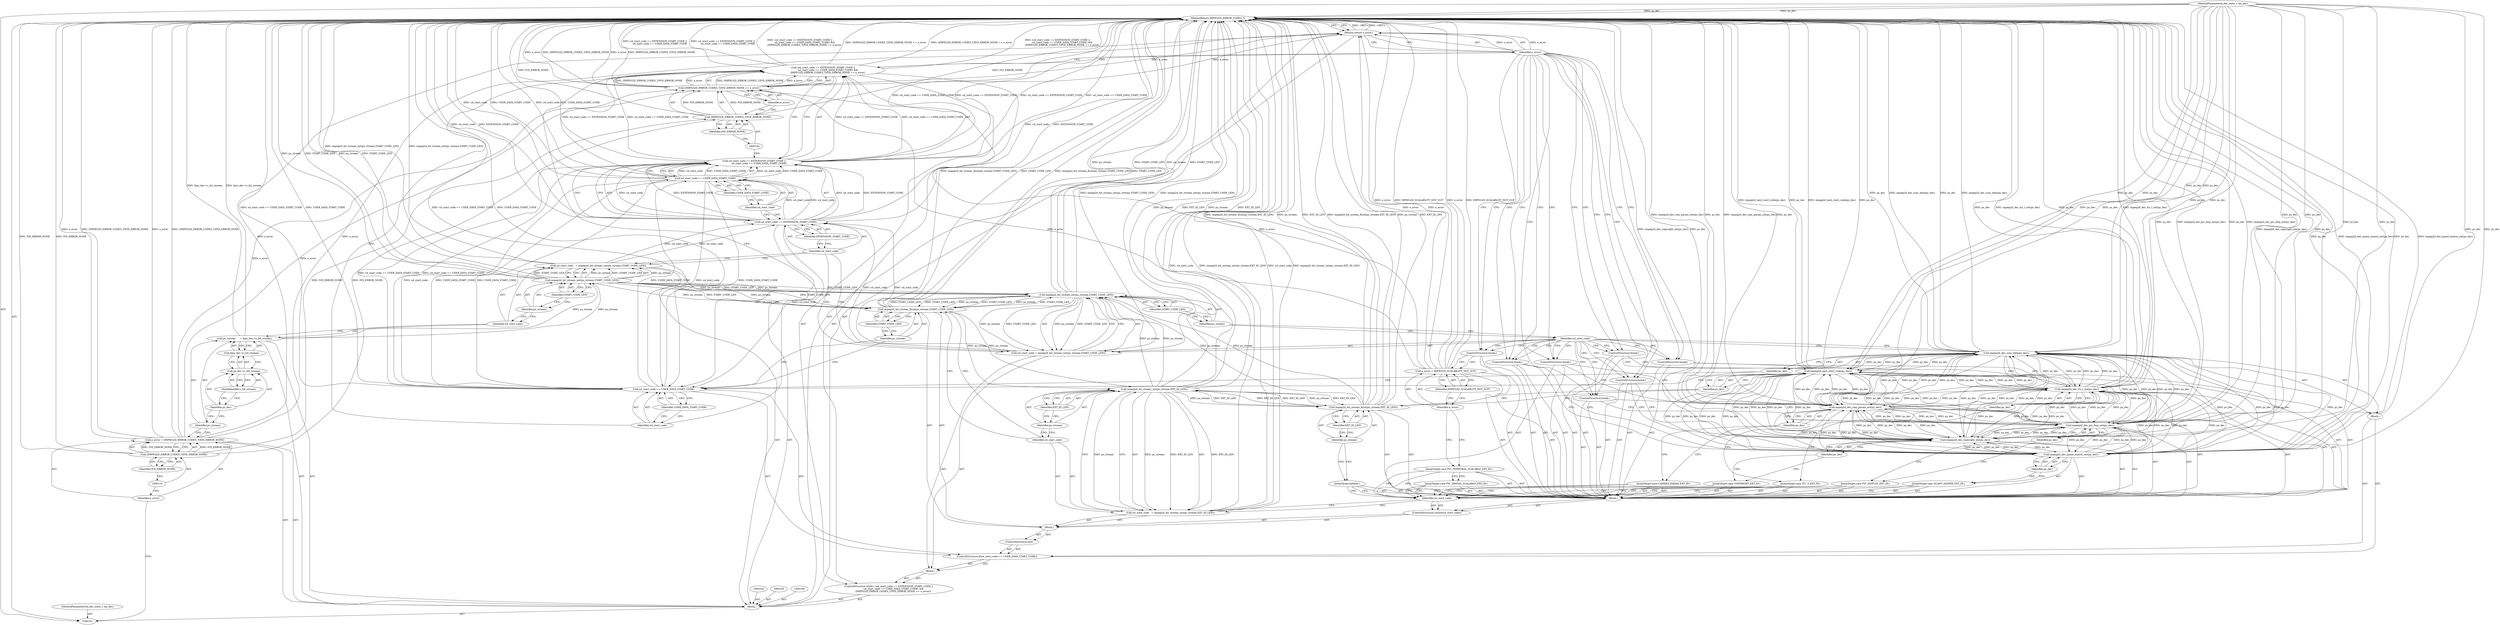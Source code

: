 digraph "1_Android_ffab15eb80630dc799eb410855c93525b75233c3_2" {
"1000198" [label="(MethodReturn,IMPEG2D_ERROR_CODES_T)"];
"1000102" [label="(MethodParameterIn,dec_state_t *ps_dec)"];
"1000278" [label="(MethodParameterOut,dec_state_t *ps_dec)"];
"1000120" [label="(Call,impeg2d_bit_stream_nxt(ps_stream,START_CODE_LEN))"];
"1000121" [label="(Identifier,ps_stream)"];
"1000118" [label="(Call,u4_start_code   = impeg2d_bit_stream_nxt(ps_stream,START_CODE_LEN))"];
"1000119" [label="(Identifier,u4_start_code)"];
"1000122" [label="(Identifier,START_CODE_LEN)"];
"1000124" [label="(Call,(u4_start_code == EXTENSION_START_CODE ||\n             u4_start_code == USER_DATA_START_CODE) &&\n            (IMPEG2D_ERROR_CODES_T)IVD_ERROR_NONE == e_error)"];
"1000125" [label="(Call,u4_start_code == EXTENSION_START_CODE ||\n             u4_start_code == USER_DATA_START_CODE)"];
"1000126" [label="(Call,u4_start_code == EXTENSION_START_CODE)"];
"1000127" [label="(Identifier,u4_start_code)"];
"1000128" [label="(Identifier,EXTENSION_START_CODE)"];
"1000123" [label="(ControlStructure,while ( (u4_start_code == EXTENSION_START_CODE ||\n             u4_start_code == USER_DATA_START_CODE) &&\n            (IMPEG2D_ERROR_CODES_T)IVD_ERROR_NONE == e_error))"];
"1000129" [label="(Call,u4_start_code == USER_DATA_START_CODE)"];
"1000130" [label="(Identifier,u4_start_code)"];
"1000131" [label="(Identifier,USER_DATA_START_CODE)"];
"1000132" [label="(Call,(IMPEG2D_ERROR_CODES_T)IVD_ERROR_NONE == e_error)"];
"1000133" [label="(Call,(IMPEG2D_ERROR_CODES_T)IVD_ERROR_NONE)"];
"1000135" [label="(Identifier,IVD_ERROR_NONE)"];
"1000136" [label="(Identifier,e_error)"];
"1000137" [label="(Block,)"];
"1000139" [label="(Call,u4_start_code == USER_DATA_START_CODE)"];
"1000140" [label="(Identifier,u4_start_code)"];
"1000141" [label="(Identifier,USER_DATA_START_CODE)"];
"1000138" [label="(ControlStructure,if(u4_start_code == USER_DATA_START_CODE))"];
"1000142" [label="(Block,)"];
"1000143" [label="(Call,impeg2d_dec_user_data(ps_dec))"];
"1000144" [label="(Identifier,ps_dec)"];
"1000103" [label="(Block,)"];
"1000145" [label="(ControlStructure,else)"];
"1000146" [label="(Block,)"];
"1000147" [label="(Call,impeg2d_bit_stream_flush(ps_stream,START_CODE_LEN))"];
"1000148" [label="(Identifier,ps_stream)"];
"1000149" [label="(Identifier,START_CODE_LEN)"];
"1000150" [label="(Call,u4_start_code   = impeg2d_bit_stream_nxt(ps_stream,EXT_ID_LEN))"];
"1000151" [label="(Identifier,u4_start_code)"];
"1000152" [label="(Call,impeg2d_bit_stream_nxt(ps_stream,EXT_ID_LEN))"];
"1000153" [label="(Identifier,ps_stream)"];
"1000154" [label="(Identifier,EXT_ID_LEN)"];
"1000155" [label="(ControlStructure,switch(u4_start_code))"];
"1000156" [label="(Identifier,u4_start_code)"];
"1000157" [label="(Block,)"];
"1000158" [label="(JumpTarget,case QUANT_MATRIX_EXT_ID:)"];
"1000159" [label="(Call,impeg2d_dec_quant_matrix_ext(ps_dec))"];
"1000160" [label="(Identifier,ps_dec)"];
"1000161" [label="(ControlStructure,break;)"];
"1000162" [label="(JumpTarget,case COPYRIGHT_EXT_ID:)"];
"1000163" [label="(Call,impeg2d_dec_copyright_ext(ps_dec))"];
"1000164" [label="(Identifier,ps_dec)"];
"1000165" [label="(ControlStructure,break;)"];
"1000166" [label="(JumpTarget,case PIC_DISPLAY_EXT_ID:)"];
"1000167" [label="(Call,impeg2d_dec_pic_disp_ext(ps_dec))"];
"1000168" [label="(Identifier,ps_dec)"];
"1000169" [label="(ControlStructure,break;)"];
"1000170" [label="(JumpTarget,case CAMERA_PARAM_EXT_ID:)"];
"1000171" [label="(Call,impeg2d_dec_cam_param_ext(ps_dec))"];
"1000172" [label="(Identifier,ps_dec)"];
"1000173" [label="(ControlStructure,break;)"];
"1000174" [label="(JumpTarget,case ITU_T_EXT_ID:)"];
"1000175" [label="(Call,impeg2d_dec_itu_t_ext(ps_dec))"];
"1000176" [label="(Identifier,ps_dec)"];
"1000177" [label="(ControlStructure,break;)"];
"1000178" [label="(JumpTarget,case PIC_SPATIAL_SCALABLE_EXT_ID:)"];
"1000179" [label="(JumpTarget,case PIC_TEMPORAL_SCALABLE_EXT_ID:)"];
"1000180" [label="(Call,e_error = IMPEG2D_SCALABLITY_NOT_SUP)"];
"1000181" [label="(Identifier,e_error)"];
"1000182" [label="(Identifier,IMPEG2D_SCALABLITY_NOT_SUP)"];
"1000183" [label="(ControlStructure,break;)"];
"1000184" [label="(JumpTarget,default:)"];
"1000185" [label="(Call,impeg2d_bit_stream_flush(ps_stream,EXT_ID_LEN))"];
"1000186" [label="(Identifier,ps_stream)"];
"1000187" [label="(Identifier,EXT_ID_LEN)"];
"1000188" [label="(Call,impeg2d_next_start_code(ps_dec))"];
"1000189" [label="(Identifier,ps_dec)"];
"1000190" [label="(ControlStructure,break;)"];
"1000193" [label="(Call,impeg2d_bit_stream_nxt(ps_stream,START_CODE_LEN))"];
"1000194" [label="(Identifier,ps_stream)"];
"1000195" [label="(Identifier,START_CODE_LEN)"];
"1000191" [label="(Call,u4_start_code = impeg2d_bit_stream_nxt(ps_stream,START_CODE_LEN))"];
"1000192" [label="(Identifier,u4_start_code)"];
"1000196" [label="(Return,return e_error;)"];
"1000197" [label="(Identifier,e_error)"];
"1000109" [label="(Call,(IMPEG2D_ERROR_CODES_T)IVD_ERROR_NONE)"];
"1000111" [label="(Identifier,IVD_ERROR_NONE)"];
"1000107" [label="(Call,e_error = (IMPEG2D_ERROR_CODES_T)IVD_ERROR_NONE)"];
"1000108" [label="(Identifier,e_error)"];
"1000114" [label="(Call,&ps_dec->s_bit_stream)"];
"1000115" [label="(Call,ps_dec->s_bit_stream)"];
"1000116" [label="(Identifier,ps_dec)"];
"1000117" [label="(FieldIdentifier,s_bit_stream)"];
"1000112" [label="(Call,ps_stream      = &ps_dec->s_bit_stream)"];
"1000113" [label="(Identifier,ps_stream)"];
"1000198" -> "1000101"  [label="AST: "];
"1000198" -> "1000196"  [label="CFG: "];
"1000196" -> "1000198"  [label="DDG: <RET>"];
"1000107" -> "1000198"  [label="DDG: e_error"];
"1000107" -> "1000198"  [label="DDG: (IMPEG2D_ERROR_CODES_T)IVD_ERROR_NONE"];
"1000185" -> "1000198"  [label="DDG: impeg2d_bit_stream_flush(ps_stream,EXT_ID_LEN)"];
"1000185" -> "1000198"  [label="DDG: ps_stream"];
"1000185" -> "1000198"  [label="DDG: EXT_ID_LEN"];
"1000180" -> "1000198"  [label="DDG: e_error"];
"1000180" -> "1000198"  [label="DDG: IMPEG2D_SCALABLITY_NOT_SUP"];
"1000152" -> "1000198"  [label="DDG: EXT_ID_LEN"];
"1000152" -> "1000198"  [label="DDG: ps_stream"];
"1000126" -> "1000198"  [label="DDG: EXTENSION_START_CODE"];
"1000126" -> "1000198"  [label="DDG: u4_start_code"];
"1000163" -> "1000198"  [label="DDG: impeg2d_dec_copyright_ext(ps_dec)"];
"1000163" -> "1000198"  [label="DDG: ps_dec"];
"1000188" -> "1000198"  [label="DDG: impeg2d_next_start_code(ps_dec)"];
"1000188" -> "1000198"  [label="DDG: ps_dec"];
"1000159" -> "1000198"  [label="DDG: impeg2d_dec_quant_matrix_ext(ps_dec)"];
"1000159" -> "1000198"  [label="DDG: ps_dec"];
"1000167" -> "1000198"  [label="DDG: ps_dec"];
"1000167" -> "1000198"  [label="DDG: impeg2d_dec_pic_disp_ext(ps_dec)"];
"1000129" -> "1000198"  [label="DDG: u4_start_code"];
"1000129" -> "1000198"  [label="DDG: USER_DATA_START_CODE"];
"1000125" -> "1000198"  [label="DDG: u4_start_code == EXTENSION_START_CODE"];
"1000125" -> "1000198"  [label="DDG: u4_start_code == USER_DATA_START_CODE"];
"1000171" -> "1000198"  [label="DDG: ps_dec"];
"1000171" -> "1000198"  [label="DDG: impeg2d_dec_cam_param_ext(ps_dec)"];
"1000124" -> "1000198"  [label="DDG: u4_start_code == EXTENSION_START_CODE ||\n             u4_start_code == USER_DATA_START_CODE"];
"1000124" -> "1000198"  [label="DDG: (IMPEG2D_ERROR_CODES_T)IVD_ERROR_NONE == e_error"];
"1000124" -> "1000198"  [label="DDG: (u4_start_code == EXTENSION_START_CODE ||\n             u4_start_code == USER_DATA_START_CODE) &&\n            (IMPEG2D_ERROR_CODES_T)IVD_ERROR_NONE == e_error"];
"1000193" -> "1000198"  [label="DDG: ps_stream"];
"1000193" -> "1000198"  [label="DDG: START_CODE_LEN"];
"1000150" -> "1000198"  [label="DDG: u4_start_code"];
"1000150" -> "1000198"  [label="DDG: impeg2d_bit_stream_nxt(ps_stream,EXT_ID_LEN)"];
"1000112" -> "1000198"  [label="DDG: &ps_dec->s_bit_stream"];
"1000139" -> "1000198"  [label="DDG: USER_DATA_START_CODE"];
"1000139" -> "1000198"  [label="DDG: u4_start_code == USER_DATA_START_CODE"];
"1000143" -> "1000198"  [label="DDG: ps_dec"];
"1000143" -> "1000198"  [label="DDG: impeg2d_dec_user_data(ps_dec)"];
"1000120" -> "1000198"  [label="DDG: ps_stream"];
"1000120" -> "1000198"  [label="DDG: START_CODE_LEN"];
"1000147" -> "1000198"  [label="DDG: START_CODE_LEN"];
"1000147" -> "1000198"  [label="DDG: impeg2d_bit_stream_flush(ps_stream,START_CODE_LEN)"];
"1000175" -> "1000198"  [label="DDG: ps_dec"];
"1000175" -> "1000198"  [label="DDG: impeg2d_dec_itu_t_ext(ps_dec)"];
"1000132" -> "1000198"  [label="DDG: (IMPEG2D_ERROR_CODES_T)IVD_ERROR_NONE"];
"1000132" -> "1000198"  [label="DDG: e_error"];
"1000102" -> "1000198"  [label="DDG: ps_dec"];
"1000133" -> "1000198"  [label="DDG: IVD_ERROR_NONE"];
"1000191" -> "1000198"  [label="DDG: impeg2d_bit_stream_nxt(ps_stream,START_CODE_LEN)"];
"1000118" -> "1000198"  [label="DDG: impeg2d_bit_stream_nxt(ps_stream,START_CODE_LEN)"];
"1000109" -> "1000198"  [label="DDG: IVD_ERROR_NONE"];
"1000102" -> "1000101"  [label="AST: "];
"1000102" -> "1000198"  [label="DDG: ps_dec"];
"1000102" -> "1000143"  [label="DDG: ps_dec"];
"1000102" -> "1000159"  [label="DDG: ps_dec"];
"1000102" -> "1000163"  [label="DDG: ps_dec"];
"1000102" -> "1000167"  [label="DDG: ps_dec"];
"1000102" -> "1000171"  [label="DDG: ps_dec"];
"1000102" -> "1000175"  [label="DDG: ps_dec"];
"1000102" -> "1000188"  [label="DDG: ps_dec"];
"1000278" -> "1000101"  [label="AST: "];
"1000120" -> "1000118"  [label="AST: "];
"1000120" -> "1000122"  [label="CFG: "];
"1000121" -> "1000120"  [label="AST: "];
"1000122" -> "1000120"  [label="AST: "];
"1000118" -> "1000120"  [label="CFG: "];
"1000120" -> "1000198"  [label="DDG: ps_stream"];
"1000120" -> "1000198"  [label="DDG: START_CODE_LEN"];
"1000120" -> "1000118"  [label="DDG: ps_stream"];
"1000120" -> "1000118"  [label="DDG: START_CODE_LEN"];
"1000112" -> "1000120"  [label="DDG: ps_stream"];
"1000120" -> "1000147"  [label="DDG: ps_stream"];
"1000120" -> "1000147"  [label="DDG: START_CODE_LEN"];
"1000120" -> "1000193"  [label="DDG: ps_stream"];
"1000120" -> "1000193"  [label="DDG: START_CODE_LEN"];
"1000121" -> "1000120"  [label="AST: "];
"1000121" -> "1000119"  [label="CFG: "];
"1000122" -> "1000121"  [label="CFG: "];
"1000118" -> "1000103"  [label="AST: "];
"1000118" -> "1000120"  [label="CFG: "];
"1000119" -> "1000118"  [label="AST: "];
"1000120" -> "1000118"  [label="AST: "];
"1000127" -> "1000118"  [label="CFG: "];
"1000118" -> "1000198"  [label="DDG: impeg2d_bit_stream_nxt(ps_stream,START_CODE_LEN)"];
"1000120" -> "1000118"  [label="DDG: ps_stream"];
"1000120" -> "1000118"  [label="DDG: START_CODE_LEN"];
"1000118" -> "1000126"  [label="DDG: u4_start_code"];
"1000119" -> "1000118"  [label="AST: "];
"1000119" -> "1000112"  [label="CFG: "];
"1000121" -> "1000119"  [label="CFG: "];
"1000122" -> "1000120"  [label="AST: "];
"1000122" -> "1000121"  [label="CFG: "];
"1000120" -> "1000122"  [label="CFG: "];
"1000124" -> "1000123"  [label="AST: "];
"1000124" -> "1000125"  [label="CFG: "];
"1000124" -> "1000132"  [label="CFG: "];
"1000125" -> "1000124"  [label="AST: "];
"1000132" -> "1000124"  [label="AST: "];
"1000140" -> "1000124"  [label="CFG: "];
"1000197" -> "1000124"  [label="CFG: "];
"1000124" -> "1000198"  [label="DDG: u4_start_code == EXTENSION_START_CODE ||\n             u4_start_code == USER_DATA_START_CODE"];
"1000124" -> "1000198"  [label="DDG: (IMPEG2D_ERROR_CODES_T)IVD_ERROR_NONE == e_error"];
"1000124" -> "1000198"  [label="DDG: (u4_start_code == EXTENSION_START_CODE ||\n             u4_start_code == USER_DATA_START_CODE) &&\n            (IMPEG2D_ERROR_CODES_T)IVD_ERROR_NONE == e_error"];
"1000125" -> "1000124"  [label="DDG: u4_start_code == EXTENSION_START_CODE"];
"1000125" -> "1000124"  [label="DDG: u4_start_code == USER_DATA_START_CODE"];
"1000132" -> "1000124"  [label="DDG: (IMPEG2D_ERROR_CODES_T)IVD_ERROR_NONE"];
"1000132" -> "1000124"  [label="DDG: e_error"];
"1000125" -> "1000124"  [label="AST: "];
"1000125" -> "1000126"  [label="CFG: "];
"1000125" -> "1000129"  [label="CFG: "];
"1000126" -> "1000125"  [label="AST: "];
"1000129" -> "1000125"  [label="AST: "];
"1000134" -> "1000125"  [label="CFG: "];
"1000124" -> "1000125"  [label="CFG: "];
"1000125" -> "1000198"  [label="DDG: u4_start_code == EXTENSION_START_CODE"];
"1000125" -> "1000198"  [label="DDG: u4_start_code == USER_DATA_START_CODE"];
"1000125" -> "1000124"  [label="DDG: u4_start_code == EXTENSION_START_CODE"];
"1000125" -> "1000124"  [label="DDG: u4_start_code == USER_DATA_START_CODE"];
"1000126" -> "1000125"  [label="DDG: u4_start_code"];
"1000126" -> "1000125"  [label="DDG: EXTENSION_START_CODE"];
"1000139" -> "1000125"  [label="DDG: u4_start_code == USER_DATA_START_CODE"];
"1000129" -> "1000125"  [label="DDG: u4_start_code"];
"1000129" -> "1000125"  [label="DDG: USER_DATA_START_CODE"];
"1000126" -> "1000125"  [label="AST: "];
"1000126" -> "1000128"  [label="CFG: "];
"1000127" -> "1000126"  [label="AST: "];
"1000128" -> "1000126"  [label="AST: "];
"1000130" -> "1000126"  [label="CFG: "];
"1000125" -> "1000126"  [label="CFG: "];
"1000126" -> "1000198"  [label="DDG: EXTENSION_START_CODE"];
"1000126" -> "1000198"  [label="DDG: u4_start_code"];
"1000126" -> "1000125"  [label="DDG: u4_start_code"];
"1000126" -> "1000125"  [label="DDG: EXTENSION_START_CODE"];
"1000118" -> "1000126"  [label="DDG: u4_start_code"];
"1000191" -> "1000126"  [label="DDG: u4_start_code"];
"1000126" -> "1000129"  [label="DDG: u4_start_code"];
"1000126" -> "1000139"  [label="DDG: u4_start_code"];
"1000127" -> "1000126"  [label="AST: "];
"1000127" -> "1000191"  [label="CFG: "];
"1000127" -> "1000118"  [label="CFG: "];
"1000128" -> "1000127"  [label="CFG: "];
"1000128" -> "1000126"  [label="AST: "];
"1000128" -> "1000127"  [label="CFG: "];
"1000126" -> "1000128"  [label="CFG: "];
"1000123" -> "1000103"  [label="AST: "];
"1000124" -> "1000123"  [label="AST: "];
"1000137" -> "1000123"  [label="AST: "];
"1000129" -> "1000125"  [label="AST: "];
"1000129" -> "1000131"  [label="CFG: "];
"1000130" -> "1000129"  [label="AST: "];
"1000131" -> "1000129"  [label="AST: "];
"1000125" -> "1000129"  [label="CFG: "];
"1000129" -> "1000198"  [label="DDG: u4_start_code"];
"1000129" -> "1000198"  [label="DDG: USER_DATA_START_CODE"];
"1000129" -> "1000125"  [label="DDG: u4_start_code"];
"1000129" -> "1000125"  [label="DDG: USER_DATA_START_CODE"];
"1000126" -> "1000129"  [label="DDG: u4_start_code"];
"1000139" -> "1000129"  [label="DDG: USER_DATA_START_CODE"];
"1000129" -> "1000139"  [label="DDG: u4_start_code"];
"1000129" -> "1000139"  [label="DDG: USER_DATA_START_CODE"];
"1000130" -> "1000129"  [label="AST: "];
"1000130" -> "1000126"  [label="CFG: "];
"1000131" -> "1000130"  [label="CFG: "];
"1000131" -> "1000129"  [label="AST: "];
"1000131" -> "1000130"  [label="CFG: "];
"1000129" -> "1000131"  [label="CFG: "];
"1000132" -> "1000124"  [label="AST: "];
"1000132" -> "1000136"  [label="CFG: "];
"1000133" -> "1000132"  [label="AST: "];
"1000136" -> "1000132"  [label="AST: "];
"1000124" -> "1000132"  [label="CFG: "];
"1000132" -> "1000198"  [label="DDG: (IMPEG2D_ERROR_CODES_T)IVD_ERROR_NONE"];
"1000132" -> "1000198"  [label="DDG: e_error"];
"1000132" -> "1000124"  [label="DDG: (IMPEG2D_ERROR_CODES_T)IVD_ERROR_NONE"];
"1000132" -> "1000124"  [label="DDG: e_error"];
"1000133" -> "1000132"  [label="DDG: IVD_ERROR_NONE"];
"1000107" -> "1000132"  [label="DDG: e_error"];
"1000180" -> "1000132"  [label="DDG: e_error"];
"1000132" -> "1000196"  [label="DDG: e_error"];
"1000133" -> "1000132"  [label="AST: "];
"1000133" -> "1000135"  [label="CFG: "];
"1000134" -> "1000133"  [label="AST: "];
"1000135" -> "1000133"  [label="AST: "];
"1000136" -> "1000133"  [label="CFG: "];
"1000133" -> "1000198"  [label="DDG: IVD_ERROR_NONE"];
"1000133" -> "1000132"  [label="DDG: IVD_ERROR_NONE"];
"1000109" -> "1000133"  [label="DDG: IVD_ERROR_NONE"];
"1000135" -> "1000133"  [label="AST: "];
"1000135" -> "1000134"  [label="CFG: "];
"1000133" -> "1000135"  [label="CFG: "];
"1000136" -> "1000132"  [label="AST: "];
"1000136" -> "1000133"  [label="CFG: "];
"1000132" -> "1000136"  [label="CFG: "];
"1000137" -> "1000123"  [label="AST: "];
"1000138" -> "1000137"  [label="AST: "];
"1000191" -> "1000137"  [label="AST: "];
"1000139" -> "1000138"  [label="AST: "];
"1000139" -> "1000141"  [label="CFG: "];
"1000140" -> "1000139"  [label="AST: "];
"1000141" -> "1000139"  [label="AST: "];
"1000144" -> "1000139"  [label="CFG: "];
"1000148" -> "1000139"  [label="CFG: "];
"1000139" -> "1000198"  [label="DDG: USER_DATA_START_CODE"];
"1000139" -> "1000198"  [label="DDG: u4_start_code == USER_DATA_START_CODE"];
"1000139" -> "1000125"  [label="DDG: u4_start_code == USER_DATA_START_CODE"];
"1000139" -> "1000129"  [label="DDG: USER_DATA_START_CODE"];
"1000129" -> "1000139"  [label="DDG: u4_start_code"];
"1000129" -> "1000139"  [label="DDG: USER_DATA_START_CODE"];
"1000126" -> "1000139"  [label="DDG: u4_start_code"];
"1000140" -> "1000139"  [label="AST: "];
"1000140" -> "1000124"  [label="CFG: "];
"1000141" -> "1000140"  [label="CFG: "];
"1000141" -> "1000139"  [label="AST: "];
"1000141" -> "1000140"  [label="CFG: "];
"1000139" -> "1000141"  [label="CFG: "];
"1000138" -> "1000137"  [label="AST: "];
"1000139" -> "1000138"  [label="AST: "];
"1000142" -> "1000138"  [label="AST: "];
"1000145" -> "1000138"  [label="AST: "];
"1000142" -> "1000138"  [label="AST: "];
"1000143" -> "1000142"  [label="AST: "];
"1000143" -> "1000142"  [label="AST: "];
"1000143" -> "1000144"  [label="CFG: "];
"1000144" -> "1000143"  [label="AST: "];
"1000192" -> "1000143"  [label="CFG: "];
"1000143" -> "1000198"  [label="DDG: ps_dec"];
"1000143" -> "1000198"  [label="DDG: impeg2d_dec_user_data(ps_dec)"];
"1000171" -> "1000143"  [label="DDG: ps_dec"];
"1000175" -> "1000143"  [label="DDG: ps_dec"];
"1000167" -> "1000143"  [label="DDG: ps_dec"];
"1000163" -> "1000143"  [label="DDG: ps_dec"];
"1000159" -> "1000143"  [label="DDG: ps_dec"];
"1000188" -> "1000143"  [label="DDG: ps_dec"];
"1000102" -> "1000143"  [label="DDG: ps_dec"];
"1000143" -> "1000159"  [label="DDG: ps_dec"];
"1000143" -> "1000163"  [label="DDG: ps_dec"];
"1000143" -> "1000167"  [label="DDG: ps_dec"];
"1000143" -> "1000171"  [label="DDG: ps_dec"];
"1000143" -> "1000175"  [label="DDG: ps_dec"];
"1000143" -> "1000188"  [label="DDG: ps_dec"];
"1000144" -> "1000143"  [label="AST: "];
"1000144" -> "1000139"  [label="CFG: "];
"1000143" -> "1000144"  [label="CFG: "];
"1000103" -> "1000101"  [label="AST: "];
"1000104" -> "1000103"  [label="AST: "];
"1000105" -> "1000103"  [label="AST: "];
"1000106" -> "1000103"  [label="AST: "];
"1000107" -> "1000103"  [label="AST: "];
"1000112" -> "1000103"  [label="AST: "];
"1000118" -> "1000103"  [label="AST: "];
"1000123" -> "1000103"  [label="AST: "];
"1000196" -> "1000103"  [label="AST: "];
"1000145" -> "1000138"  [label="AST: "];
"1000146" -> "1000145"  [label="AST: "];
"1000146" -> "1000145"  [label="AST: "];
"1000147" -> "1000146"  [label="AST: "];
"1000150" -> "1000146"  [label="AST: "];
"1000155" -> "1000146"  [label="AST: "];
"1000147" -> "1000146"  [label="AST: "];
"1000147" -> "1000149"  [label="CFG: "];
"1000148" -> "1000147"  [label="AST: "];
"1000149" -> "1000147"  [label="AST: "];
"1000151" -> "1000147"  [label="CFG: "];
"1000147" -> "1000198"  [label="DDG: START_CODE_LEN"];
"1000147" -> "1000198"  [label="DDG: impeg2d_bit_stream_flush(ps_stream,START_CODE_LEN)"];
"1000193" -> "1000147"  [label="DDG: ps_stream"];
"1000193" -> "1000147"  [label="DDG: START_CODE_LEN"];
"1000120" -> "1000147"  [label="DDG: ps_stream"];
"1000120" -> "1000147"  [label="DDG: START_CODE_LEN"];
"1000147" -> "1000152"  [label="DDG: ps_stream"];
"1000147" -> "1000193"  [label="DDG: START_CODE_LEN"];
"1000148" -> "1000147"  [label="AST: "];
"1000148" -> "1000139"  [label="CFG: "];
"1000149" -> "1000148"  [label="CFG: "];
"1000149" -> "1000147"  [label="AST: "];
"1000149" -> "1000148"  [label="CFG: "];
"1000147" -> "1000149"  [label="CFG: "];
"1000150" -> "1000146"  [label="AST: "];
"1000150" -> "1000152"  [label="CFG: "];
"1000151" -> "1000150"  [label="AST: "];
"1000152" -> "1000150"  [label="AST: "];
"1000156" -> "1000150"  [label="CFG: "];
"1000150" -> "1000198"  [label="DDG: u4_start_code"];
"1000150" -> "1000198"  [label="DDG: impeg2d_bit_stream_nxt(ps_stream,EXT_ID_LEN)"];
"1000152" -> "1000150"  [label="DDG: ps_stream"];
"1000152" -> "1000150"  [label="DDG: EXT_ID_LEN"];
"1000151" -> "1000150"  [label="AST: "];
"1000151" -> "1000147"  [label="CFG: "];
"1000153" -> "1000151"  [label="CFG: "];
"1000152" -> "1000150"  [label="AST: "];
"1000152" -> "1000154"  [label="CFG: "];
"1000153" -> "1000152"  [label="AST: "];
"1000154" -> "1000152"  [label="AST: "];
"1000150" -> "1000152"  [label="CFG: "];
"1000152" -> "1000198"  [label="DDG: EXT_ID_LEN"];
"1000152" -> "1000198"  [label="DDG: ps_stream"];
"1000152" -> "1000150"  [label="DDG: ps_stream"];
"1000152" -> "1000150"  [label="DDG: EXT_ID_LEN"];
"1000147" -> "1000152"  [label="DDG: ps_stream"];
"1000185" -> "1000152"  [label="DDG: EXT_ID_LEN"];
"1000152" -> "1000185"  [label="DDG: ps_stream"];
"1000152" -> "1000185"  [label="DDG: EXT_ID_LEN"];
"1000152" -> "1000193"  [label="DDG: ps_stream"];
"1000153" -> "1000152"  [label="AST: "];
"1000153" -> "1000151"  [label="CFG: "];
"1000154" -> "1000153"  [label="CFG: "];
"1000154" -> "1000152"  [label="AST: "];
"1000154" -> "1000153"  [label="CFG: "];
"1000152" -> "1000154"  [label="CFG: "];
"1000155" -> "1000146"  [label="AST: "];
"1000156" -> "1000155"  [label="AST: "];
"1000157" -> "1000155"  [label="AST: "];
"1000156" -> "1000155"  [label="AST: "];
"1000156" -> "1000150"  [label="CFG: "];
"1000158" -> "1000156"  [label="CFG: "];
"1000162" -> "1000156"  [label="CFG: "];
"1000166" -> "1000156"  [label="CFG: "];
"1000170" -> "1000156"  [label="CFG: "];
"1000174" -> "1000156"  [label="CFG: "];
"1000178" -> "1000156"  [label="CFG: "];
"1000179" -> "1000156"  [label="CFG: "];
"1000184" -> "1000156"  [label="CFG: "];
"1000157" -> "1000155"  [label="AST: "];
"1000158" -> "1000157"  [label="AST: "];
"1000159" -> "1000157"  [label="AST: "];
"1000161" -> "1000157"  [label="AST: "];
"1000162" -> "1000157"  [label="AST: "];
"1000163" -> "1000157"  [label="AST: "];
"1000165" -> "1000157"  [label="AST: "];
"1000166" -> "1000157"  [label="AST: "];
"1000167" -> "1000157"  [label="AST: "];
"1000169" -> "1000157"  [label="AST: "];
"1000170" -> "1000157"  [label="AST: "];
"1000171" -> "1000157"  [label="AST: "];
"1000173" -> "1000157"  [label="AST: "];
"1000174" -> "1000157"  [label="AST: "];
"1000175" -> "1000157"  [label="AST: "];
"1000177" -> "1000157"  [label="AST: "];
"1000178" -> "1000157"  [label="AST: "];
"1000179" -> "1000157"  [label="AST: "];
"1000180" -> "1000157"  [label="AST: "];
"1000183" -> "1000157"  [label="AST: "];
"1000184" -> "1000157"  [label="AST: "];
"1000185" -> "1000157"  [label="AST: "];
"1000188" -> "1000157"  [label="AST: "];
"1000190" -> "1000157"  [label="AST: "];
"1000158" -> "1000157"  [label="AST: "];
"1000158" -> "1000156"  [label="CFG: "];
"1000160" -> "1000158"  [label="CFG: "];
"1000159" -> "1000157"  [label="AST: "];
"1000159" -> "1000160"  [label="CFG: "];
"1000160" -> "1000159"  [label="AST: "];
"1000161" -> "1000159"  [label="CFG: "];
"1000159" -> "1000198"  [label="DDG: impeg2d_dec_quant_matrix_ext(ps_dec)"];
"1000159" -> "1000198"  [label="DDG: ps_dec"];
"1000159" -> "1000143"  [label="DDG: ps_dec"];
"1000171" -> "1000159"  [label="DDG: ps_dec"];
"1000143" -> "1000159"  [label="DDG: ps_dec"];
"1000175" -> "1000159"  [label="DDG: ps_dec"];
"1000167" -> "1000159"  [label="DDG: ps_dec"];
"1000163" -> "1000159"  [label="DDG: ps_dec"];
"1000188" -> "1000159"  [label="DDG: ps_dec"];
"1000102" -> "1000159"  [label="DDG: ps_dec"];
"1000159" -> "1000163"  [label="DDG: ps_dec"];
"1000159" -> "1000167"  [label="DDG: ps_dec"];
"1000159" -> "1000171"  [label="DDG: ps_dec"];
"1000159" -> "1000175"  [label="DDG: ps_dec"];
"1000159" -> "1000188"  [label="DDG: ps_dec"];
"1000160" -> "1000159"  [label="AST: "];
"1000160" -> "1000158"  [label="CFG: "];
"1000159" -> "1000160"  [label="CFG: "];
"1000161" -> "1000157"  [label="AST: "];
"1000161" -> "1000159"  [label="CFG: "];
"1000192" -> "1000161"  [label="CFG: "];
"1000197" -> "1000161"  [label="CFG: "];
"1000162" -> "1000157"  [label="AST: "];
"1000162" -> "1000156"  [label="CFG: "];
"1000164" -> "1000162"  [label="CFG: "];
"1000163" -> "1000157"  [label="AST: "];
"1000163" -> "1000164"  [label="CFG: "];
"1000164" -> "1000163"  [label="AST: "];
"1000165" -> "1000163"  [label="CFG: "];
"1000163" -> "1000198"  [label="DDG: impeg2d_dec_copyright_ext(ps_dec)"];
"1000163" -> "1000198"  [label="DDG: ps_dec"];
"1000163" -> "1000143"  [label="DDG: ps_dec"];
"1000163" -> "1000159"  [label="DDG: ps_dec"];
"1000171" -> "1000163"  [label="DDG: ps_dec"];
"1000143" -> "1000163"  [label="DDG: ps_dec"];
"1000175" -> "1000163"  [label="DDG: ps_dec"];
"1000167" -> "1000163"  [label="DDG: ps_dec"];
"1000159" -> "1000163"  [label="DDG: ps_dec"];
"1000188" -> "1000163"  [label="DDG: ps_dec"];
"1000102" -> "1000163"  [label="DDG: ps_dec"];
"1000163" -> "1000167"  [label="DDG: ps_dec"];
"1000163" -> "1000171"  [label="DDG: ps_dec"];
"1000163" -> "1000175"  [label="DDG: ps_dec"];
"1000163" -> "1000188"  [label="DDG: ps_dec"];
"1000164" -> "1000163"  [label="AST: "];
"1000164" -> "1000162"  [label="CFG: "];
"1000163" -> "1000164"  [label="CFG: "];
"1000165" -> "1000157"  [label="AST: "];
"1000165" -> "1000163"  [label="CFG: "];
"1000192" -> "1000165"  [label="CFG: "];
"1000197" -> "1000165"  [label="CFG: "];
"1000166" -> "1000157"  [label="AST: "];
"1000166" -> "1000156"  [label="CFG: "];
"1000168" -> "1000166"  [label="CFG: "];
"1000167" -> "1000157"  [label="AST: "];
"1000167" -> "1000168"  [label="CFG: "];
"1000168" -> "1000167"  [label="AST: "];
"1000169" -> "1000167"  [label="CFG: "];
"1000167" -> "1000198"  [label="DDG: ps_dec"];
"1000167" -> "1000198"  [label="DDG: impeg2d_dec_pic_disp_ext(ps_dec)"];
"1000167" -> "1000143"  [label="DDG: ps_dec"];
"1000167" -> "1000159"  [label="DDG: ps_dec"];
"1000167" -> "1000163"  [label="DDG: ps_dec"];
"1000171" -> "1000167"  [label="DDG: ps_dec"];
"1000143" -> "1000167"  [label="DDG: ps_dec"];
"1000175" -> "1000167"  [label="DDG: ps_dec"];
"1000163" -> "1000167"  [label="DDG: ps_dec"];
"1000159" -> "1000167"  [label="DDG: ps_dec"];
"1000188" -> "1000167"  [label="DDG: ps_dec"];
"1000102" -> "1000167"  [label="DDG: ps_dec"];
"1000167" -> "1000171"  [label="DDG: ps_dec"];
"1000167" -> "1000175"  [label="DDG: ps_dec"];
"1000167" -> "1000188"  [label="DDG: ps_dec"];
"1000168" -> "1000167"  [label="AST: "];
"1000168" -> "1000166"  [label="CFG: "];
"1000167" -> "1000168"  [label="CFG: "];
"1000169" -> "1000157"  [label="AST: "];
"1000169" -> "1000167"  [label="CFG: "];
"1000192" -> "1000169"  [label="CFG: "];
"1000197" -> "1000169"  [label="CFG: "];
"1000170" -> "1000157"  [label="AST: "];
"1000170" -> "1000156"  [label="CFG: "];
"1000172" -> "1000170"  [label="CFG: "];
"1000171" -> "1000157"  [label="AST: "];
"1000171" -> "1000172"  [label="CFG: "];
"1000172" -> "1000171"  [label="AST: "];
"1000173" -> "1000171"  [label="CFG: "];
"1000171" -> "1000198"  [label="DDG: ps_dec"];
"1000171" -> "1000198"  [label="DDG: impeg2d_dec_cam_param_ext(ps_dec)"];
"1000171" -> "1000143"  [label="DDG: ps_dec"];
"1000171" -> "1000159"  [label="DDG: ps_dec"];
"1000171" -> "1000163"  [label="DDG: ps_dec"];
"1000171" -> "1000167"  [label="DDG: ps_dec"];
"1000143" -> "1000171"  [label="DDG: ps_dec"];
"1000175" -> "1000171"  [label="DDG: ps_dec"];
"1000167" -> "1000171"  [label="DDG: ps_dec"];
"1000163" -> "1000171"  [label="DDG: ps_dec"];
"1000159" -> "1000171"  [label="DDG: ps_dec"];
"1000188" -> "1000171"  [label="DDG: ps_dec"];
"1000102" -> "1000171"  [label="DDG: ps_dec"];
"1000171" -> "1000175"  [label="DDG: ps_dec"];
"1000171" -> "1000188"  [label="DDG: ps_dec"];
"1000172" -> "1000171"  [label="AST: "];
"1000172" -> "1000170"  [label="CFG: "];
"1000171" -> "1000172"  [label="CFG: "];
"1000173" -> "1000157"  [label="AST: "];
"1000173" -> "1000171"  [label="CFG: "];
"1000192" -> "1000173"  [label="CFG: "];
"1000197" -> "1000173"  [label="CFG: "];
"1000174" -> "1000157"  [label="AST: "];
"1000174" -> "1000156"  [label="CFG: "];
"1000176" -> "1000174"  [label="CFG: "];
"1000175" -> "1000157"  [label="AST: "];
"1000175" -> "1000176"  [label="CFG: "];
"1000176" -> "1000175"  [label="AST: "];
"1000177" -> "1000175"  [label="CFG: "];
"1000175" -> "1000198"  [label="DDG: ps_dec"];
"1000175" -> "1000198"  [label="DDG: impeg2d_dec_itu_t_ext(ps_dec)"];
"1000175" -> "1000143"  [label="DDG: ps_dec"];
"1000175" -> "1000159"  [label="DDG: ps_dec"];
"1000175" -> "1000163"  [label="DDG: ps_dec"];
"1000175" -> "1000167"  [label="DDG: ps_dec"];
"1000175" -> "1000171"  [label="DDG: ps_dec"];
"1000171" -> "1000175"  [label="DDG: ps_dec"];
"1000143" -> "1000175"  [label="DDG: ps_dec"];
"1000167" -> "1000175"  [label="DDG: ps_dec"];
"1000163" -> "1000175"  [label="DDG: ps_dec"];
"1000159" -> "1000175"  [label="DDG: ps_dec"];
"1000188" -> "1000175"  [label="DDG: ps_dec"];
"1000102" -> "1000175"  [label="DDG: ps_dec"];
"1000175" -> "1000188"  [label="DDG: ps_dec"];
"1000176" -> "1000175"  [label="AST: "];
"1000176" -> "1000174"  [label="CFG: "];
"1000175" -> "1000176"  [label="CFG: "];
"1000177" -> "1000157"  [label="AST: "];
"1000177" -> "1000175"  [label="CFG: "];
"1000192" -> "1000177"  [label="CFG: "];
"1000197" -> "1000177"  [label="CFG: "];
"1000178" -> "1000157"  [label="AST: "];
"1000178" -> "1000156"  [label="CFG: "];
"1000179" -> "1000178"  [label="CFG: "];
"1000179" -> "1000157"  [label="AST: "];
"1000179" -> "1000156"  [label="CFG: "];
"1000179" -> "1000178"  [label="CFG: "];
"1000181" -> "1000179"  [label="CFG: "];
"1000180" -> "1000157"  [label="AST: "];
"1000180" -> "1000182"  [label="CFG: "];
"1000181" -> "1000180"  [label="AST: "];
"1000182" -> "1000180"  [label="AST: "];
"1000183" -> "1000180"  [label="CFG: "];
"1000180" -> "1000198"  [label="DDG: e_error"];
"1000180" -> "1000198"  [label="DDG: IMPEG2D_SCALABLITY_NOT_SUP"];
"1000180" -> "1000132"  [label="DDG: e_error"];
"1000180" -> "1000196"  [label="DDG: e_error"];
"1000181" -> "1000180"  [label="AST: "];
"1000181" -> "1000179"  [label="CFG: "];
"1000182" -> "1000181"  [label="CFG: "];
"1000182" -> "1000180"  [label="AST: "];
"1000182" -> "1000181"  [label="CFG: "];
"1000180" -> "1000182"  [label="CFG: "];
"1000183" -> "1000157"  [label="AST: "];
"1000183" -> "1000180"  [label="CFG: "];
"1000192" -> "1000183"  [label="CFG: "];
"1000197" -> "1000183"  [label="CFG: "];
"1000184" -> "1000157"  [label="AST: "];
"1000184" -> "1000156"  [label="CFG: "];
"1000186" -> "1000184"  [label="CFG: "];
"1000185" -> "1000157"  [label="AST: "];
"1000185" -> "1000187"  [label="CFG: "];
"1000186" -> "1000185"  [label="AST: "];
"1000187" -> "1000185"  [label="AST: "];
"1000189" -> "1000185"  [label="CFG: "];
"1000185" -> "1000198"  [label="DDG: impeg2d_bit_stream_flush(ps_stream,EXT_ID_LEN)"];
"1000185" -> "1000198"  [label="DDG: ps_stream"];
"1000185" -> "1000198"  [label="DDG: EXT_ID_LEN"];
"1000185" -> "1000152"  [label="DDG: EXT_ID_LEN"];
"1000152" -> "1000185"  [label="DDG: ps_stream"];
"1000152" -> "1000185"  [label="DDG: EXT_ID_LEN"];
"1000185" -> "1000193"  [label="DDG: ps_stream"];
"1000186" -> "1000185"  [label="AST: "];
"1000186" -> "1000184"  [label="CFG: "];
"1000187" -> "1000186"  [label="CFG: "];
"1000187" -> "1000185"  [label="AST: "];
"1000187" -> "1000186"  [label="CFG: "];
"1000185" -> "1000187"  [label="CFG: "];
"1000188" -> "1000157"  [label="AST: "];
"1000188" -> "1000189"  [label="CFG: "];
"1000189" -> "1000188"  [label="AST: "];
"1000190" -> "1000188"  [label="CFG: "];
"1000188" -> "1000198"  [label="DDG: impeg2d_next_start_code(ps_dec)"];
"1000188" -> "1000198"  [label="DDG: ps_dec"];
"1000188" -> "1000143"  [label="DDG: ps_dec"];
"1000188" -> "1000159"  [label="DDG: ps_dec"];
"1000188" -> "1000163"  [label="DDG: ps_dec"];
"1000188" -> "1000167"  [label="DDG: ps_dec"];
"1000188" -> "1000171"  [label="DDG: ps_dec"];
"1000188" -> "1000175"  [label="DDG: ps_dec"];
"1000171" -> "1000188"  [label="DDG: ps_dec"];
"1000143" -> "1000188"  [label="DDG: ps_dec"];
"1000175" -> "1000188"  [label="DDG: ps_dec"];
"1000167" -> "1000188"  [label="DDG: ps_dec"];
"1000163" -> "1000188"  [label="DDG: ps_dec"];
"1000159" -> "1000188"  [label="DDG: ps_dec"];
"1000102" -> "1000188"  [label="DDG: ps_dec"];
"1000189" -> "1000188"  [label="AST: "];
"1000189" -> "1000185"  [label="CFG: "];
"1000188" -> "1000189"  [label="CFG: "];
"1000190" -> "1000157"  [label="AST: "];
"1000190" -> "1000188"  [label="CFG: "];
"1000192" -> "1000190"  [label="CFG: "];
"1000197" -> "1000190"  [label="CFG: "];
"1000193" -> "1000191"  [label="AST: "];
"1000193" -> "1000195"  [label="CFG: "];
"1000194" -> "1000193"  [label="AST: "];
"1000195" -> "1000193"  [label="AST: "];
"1000191" -> "1000193"  [label="CFG: "];
"1000193" -> "1000198"  [label="DDG: ps_stream"];
"1000193" -> "1000198"  [label="DDG: START_CODE_LEN"];
"1000193" -> "1000147"  [label="DDG: ps_stream"];
"1000193" -> "1000147"  [label="DDG: START_CODE_LEN"];
"1000193" -> "1000191"  [label="DDG: ps_stream"];
"1000193" -> "1000191"  [label="DDG: START_CODE_LEN"];
"1000185" -> "1000193"  [label="DDG: ps_stream"];
"1000120" -> "1000193"  [label="DDG: ps_stream"];
"1000120" -> "1000193"  [label="DDG: START_CODE_LEN"];
"1000152" -> "1000193"  [label="DDG: ps_stream"];
"1000147" -> "1000193"  [label="DDG: START_CODE_LEN"];
"1000194" -> "1000193"  [label="AST: "];
"1000194" -> "1000192"  [label="CFG: "];
"1000195" -> "1000194"  [label="CFG: "];
"1000195" -> "1000193"  [label="AST: "];
"1000195" -> "1000194"  [label="CFG: "];
"1000193" -> "1000195"  [label="CFG: "];
"1000191" -> "1000137"  [label="AST: "];
"1000191" -> "1000193"  [label="CFG: "];
"1000192" -> "1000191"  [label="AST: "];
"1000193" -> "1000191"  [label="AST: "];
"1000127" -> "1000191"  [label="CFG: "];
"1000191" -> "1000198"  [label="DDG: impeg2d_bit_stream_nxt(ps_stream,START_CODE_LEN)"];
"1000191" -> "1000126"  [label="DDG: u4_start_code"];
"1000193" -> "1000191"  [label="DDG: ps_stream"];
"1000193" -> "1000191"  [label="DDG: START_CODE_LEN"];
"1000192" -> "1000191"  [label="AST: "];
"1000192" -> "1000143"  [label="CFG: "];
"1000192" -> "1000161"  [label="CFG: "];
"1000192" -> "1000165"  [label="CFG: "];
"1000192" -> "1000169"  [label="CFG: "];
"1000192" -> "1000173"  [label="CFG: "];
"1000192" -> "1000177"  [label="CFG: "];
"1000192" -> "1000183"  [label="CFG: "];
"1000192" -> "1000190"  [label="CFG: "];
"1000194" -> "1000192"  [label="CFG: "];
"1000196" -> "1000103"  [label="AST: "];
"1000196" -> "1000197"  [label="CFG: "];
"1000197" -> "1000196"  [label="AST: "];
"1000198" -> "1000196"  [label="CFG: "];
"1000196" -> "1000198"  [label="DDG: <RET>"];
"1000197" -> "1000196"  [label="DDG: e_error"];
"1000107" -> "1000196"  [label="DDG: e_error"];
"1000180" -> "1000196"  [label="DDG: e_error"];
"1000132" -> "1000196"  [label="DDG: e_error"];
"1000197" -> "1000196"  [label="AST: "];
"1000197" -> "1000124"  [label="CFG: "];
"1000197" -> "1000161"  [label="CFG: "];
"1000197" -> "1000165"  [label="CFG: "];
"1000197" -> "1000169"  [label="CFG: "];
"1000197" -> "1000173"  [label="CFG: "];
"1000197" -> "1000177"  [label="CFG: "];
"1000197" -> "1000183"  [label="CFG: "];
"1000197" -> "1000190"  [label="CFG: "];
"1000196" -> "1000197"  [label="CFG: "];
"1000197" -> "1000196"  [label="DDG: e_error"];
"1000109" -> "1000107"  [label="AST: "];
"1000109" -> "1000111"  [label="CFG: "];
"1000110" -> "1000109"  [label="AST: "];
"1000111" -> "1000109"  [label="AST: "];
"1000107" -> "1000109"  [label="CFG: "];
"1000109" -> "1000198"  [label="DDG: IVD_ERROR_NONE"];
"1000109" -> "1000107"  [label="DDG: IVD_ERROR_NONE"];
"1000109" -> "1000133"  [label="DDG: IVD_ERROR_NONE"];
"1000111" -> "1000109"  [label="AST: "];
"1000111" -> "1000110"  [label="CFG: "];
"1000109" -> "1000111"  [label="CFG: "];
"1000107" -> "1000103"  [label="AST: "];
"1000107" -> "1000109"  [label="CFG: "];
"1000108" -> "1000107"  [label="AST: "];
"1000109" -> "1000107"  [label="AST: "];
"1000113" -> "1000107"  [label="CFG: "];
"1000107" -> "1000198"  [label="DDG: e_error"];
"1000107" -> "1000198"  [label="DDG: (IMPEG2D_ERROR_CODES_T)IVD_ERROR_NONE"];
"1000109" -> "1000107"  [label="DDG: IVD_ERROR_NONE"];
"1000107" -> "1000132"  [label="DDG: e_error"];
"1000107" -> "1000196"  [label="DDG: e_error"];
"1000108" -> "1000107"  [label="AST: "];
"1000108" -> "1000101"  [label="CFG: "];
"1000110" -> "1000108"  [label="CFG: "];
"1000114" -> "1000112"  [label="AST: "];
"1000114" -> "1000115"  [label="CFG: "];
"1000115" -> "1000114"  [label="AST: "];
"1000112" -> "1000114"  [label="CFG: "];
"1000115" -> "1000114"  [label="AST: "];
"1000115" -> "1000117"  [label="CFG: "];
"1000116" -> "1000115"  [label="AST: "];
"1000117" -> "1000115"  [label="AST: "];
"1000114" -> "1000115"  [label="CFG: "];
"1000116" -> "1000115"  [label="AST: "];
"1000116" -> "1000113"  [label="CFG: "];
"1000117" -> "1000116"  [label="CFG: "];
"1000117" -> "1000115"  [label="AST: "];
"1000117" -> "1000116"  [label="CFG: "];
"1000115" -> "1000117"  [label="CFG: "];
"1000112" -> "1000103"  [label="AST: "];
"1000112" -> "1000114"  [label="CFG: "];
"1000113" -> "1000112"  [label="AST: "];
"1000114" -> "1000112"  [label="AST: "];
"1000119" -> "1000112"  [label="CFG: "];
"1000112" -> "1000198"  [label="DDG: &ps_dec->s_bit_stream"];
"1000112" -> "1000120"  [label="DDG: ps_stream"];
"1000113" -> "1000112"  [label="AST: "];
"1000113" -> "1000107"  [label="CFG: "];
"1000116" -> "1000113"  [label="CFG: "];
}
